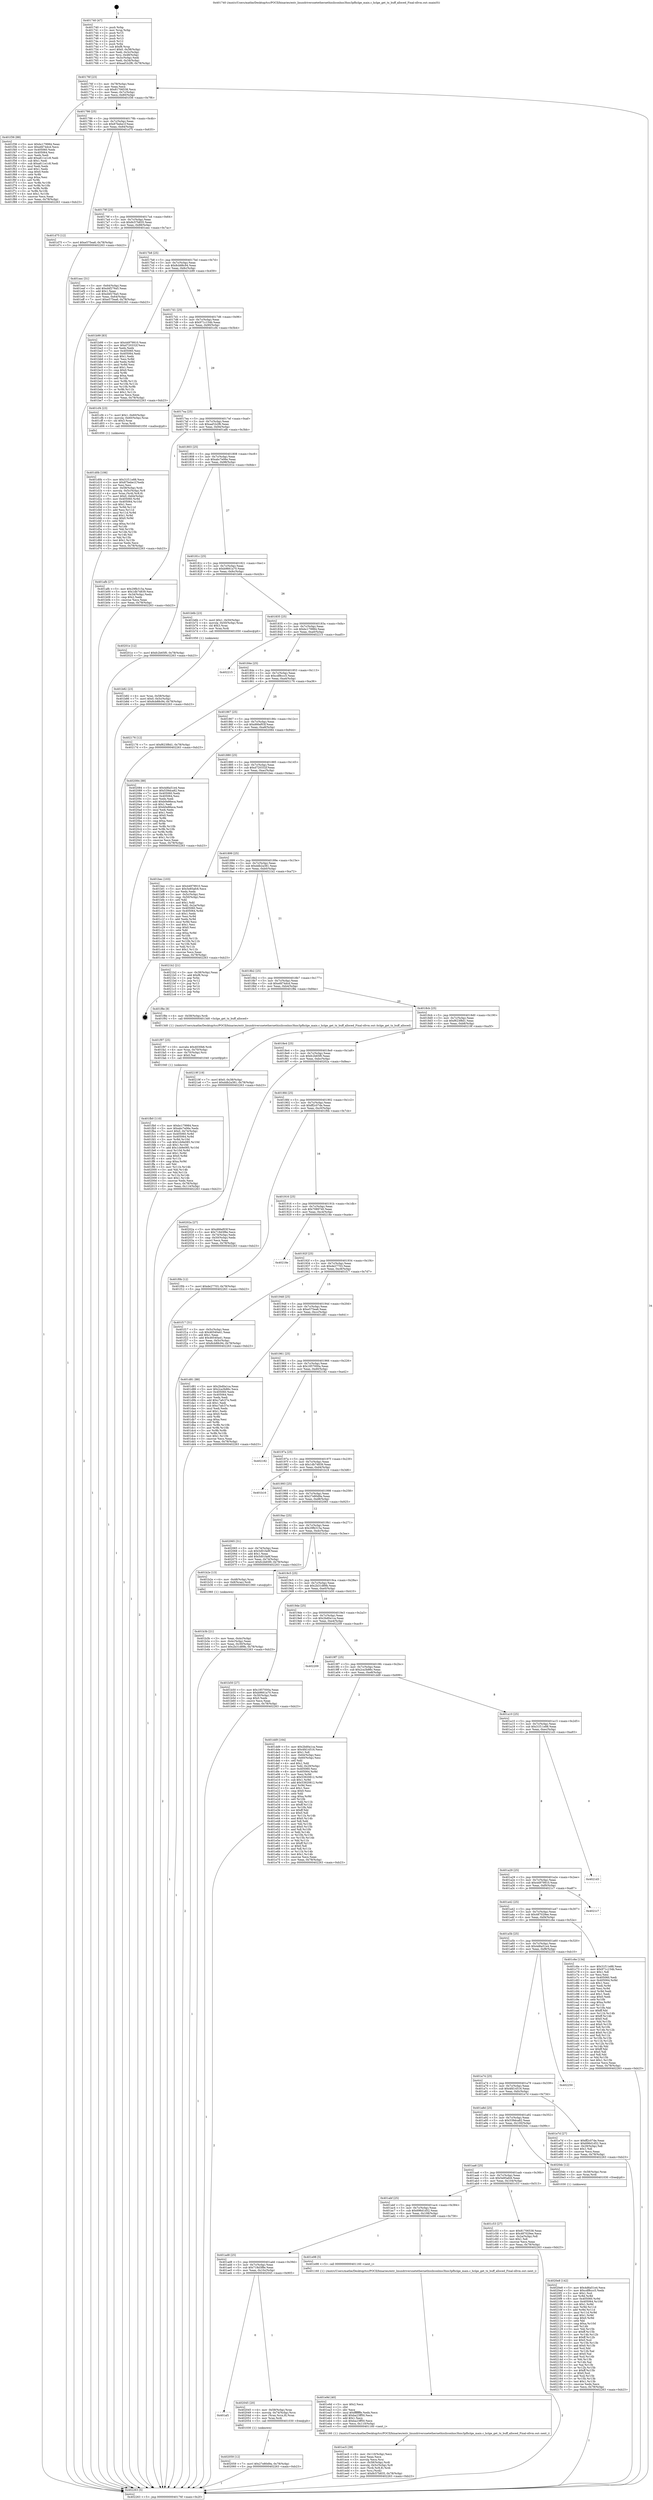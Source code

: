 digraph "0x401740" {
  label = "0x401740 (/mnt/c/Users/mathe/Desktop/tcc/POCII/binaries/extr_linuxdriversnetethernethisiliconhns3hns3pfhclge_main.c_hclge_get_tx_buff_alloced_Final-ollvm.out::main(0))"
  labelloc = "t"
  node[shape=record]

  Entry [label="",width=0.3,height=0.3,shape=circle,fillcolor=black,style=filled]
  "0x40176f" [label="{
     0x40176f [23]\l
     | [instrs]\l
     &nbsp;&nbsp;0x40176f \<+3\>: mov -0x78(%rbp),%eax\l
     &nbsp;&nbsp;0x401772 \<+2\>: mov %eax,%ecx\l
     &nbsp;&nbsp;0x401774 \<+6\>: sub $0x81706538,%ecx\l
     &nbsp;&nbsp;0x40177a \<+3\>: mov %eax,-0x7c(%rbp)\l
     &nbsp;&nbsp;0x40177d \<+3\>: mov %ecx,-0x80(%rbp)\l
     &nbsp;&nbsp;0x401780 \<+6\>: je 0000000000401f36 \<main+0x7f6\>\l
  }"]
  "0x401f36" [label="{
     0x401f36 [88]\l
     | [instrs]\l
     &nbsp;&nbsp;0x401f36 \<+5\>: mov $0xbc179984,%eax\l
     &nbsp;&nbsp;0x401f3b \<+5\>: mov $0xefd74dcd,%ecx\l
     &nbsp;&nbsp;0x401f40 \<+7\>: mov 0x405060,%edx\l
     &nbsp;&nbsp;0x401f47 \<+7\>: mov 0x405064,%esi\l
     &nbsp;&nbsp;0x401f4e \<+2\>: mov %edx,%edi\l
     &nbsp;&nbsp;0x401f50 \<+6\>: add $0xa611e1c8,%edi\l
     &nbsp;&nbsp;0x401f56 \<+3\>: sub $0x1,%edi\l
     &nbsp;&nbsp;0x401f59 \<+6\>: sub $0xa611e1c8,%edi\l
     &nbsp;&nbsp;0x401f5f \<+3\>: imul %edi,%edx\l
     &nbsp;&nbsp;0x401f62 \<+3\>: and $0x1,%edx\l
     &nbsp;&nbsp;0x401f65 \<+3\>: cmp $0x0,%edx\l
     &nbsp;&nbsp;0x401f68 \<+4\>: sete %r8b\l
     &nbsp;&nbsp;0x401f6c \<+3\>: cmp $0xa,%esi\l
     &nbsp;&nbsp;0x401f6f \<+4\>: setl %r9b\l
     &nbsp;&nbsp;0x401f73 \<+3\>: mov %r8b,%r10b\l
     &nbsp;&nbsp;0x401f76 \<+3\>: and %r9b,%r10b\l
     &nbsp;&nbsp;0x401f79 \<+3\>: xor %r9b,%r8b\l
     &nbsp;&nbsp;0x401f7c \<+3\>: or %r8b,%r10b\l
     &nbsp;&nbsp;0x401f7f \<+4\>: test $0x1,%r10b\l
     &nbsp;&nbsp;0x401f83 \<+3\>: cmovne %ecx,%eax\l
     &nbsp;&nbsp;0x401f86 \<+3\>: mov %eax,-0x78(%rbp)\l
     &nbsp;&nbsp;0x401f89 \<+5\>: jmp 0000000000402263 \<main+0xb23\>\l
  }"]
  "0x401786" [label="{
     0x401786 [25]\l
     | [instrs]\l
     &nbsp;&nbsp;0x401786 \<+5\>: jmp 000000000040178b \<main+0x4b\>\l
     &nbsp;&nbsp;0x40178b \<+3\>: mov -0x7c(%rbp),%eax\l
     &nbsp;&nbsp;0x40178e \<+5\>: sub $0x87bebe1f,%eax\l
     &nbsp;&nbsp;0x401793 \<+6\>: mov %eax,-0x84(%rbp)\l
     &nbsp;&nbsp;0x401799 \<+6\>: je 0000000000401d75 \<main+0x635\>\l
  }"]
  Exit [label="",width=0.3,height=0.3,shape=circle,fillcolor=black,style=filled,peripheries=2]
  "0x401d75" [label="{
     0x401d75 [12]\l
     | [instrs]\l
     &nbsp;&nbsp;0x401d75 \<+7\>: movl $0xe575ea6,-0x78(%rbp)\l
     &nbsp;&nbsp;0x401d7c \<+5\>: jmp 0000000000402263 \<main+0xb23\>\l
  }"]
  "0x40179f" [label="{
     0x40179f [25]\l
     | [instrs]\l
     &nbsp;&nbsp;0x40179f \<+5\>: jmp 00000000004017a4 \<main+0x64\>\l
     &nbsp;&nbsp;0x4017a4 \<+3\>: mov -0x7c(%rbp),%eax\l
     &nbsp;&nbsp;0x4017a7 \<+5\>: sub $0x8c57b835,%eax\l
     &nbsp;&nbsp;0x4017ac \<+6\>: mov %eax,-0x88(%rbp)\l
     &nbsp;&nbsp;0x4017b2 \<+6\>: je 0000000000401eec \<main+0x7ac\>\l
  }"]
  "0x4020e8" [label="{
     0x4020e8 [142]\l
     | [instrs]\l
     &nbsp;&nbsp;0x4020e8 \<+5\>: mov $0x4d6a51e4,%ecx\l
     &nbsp;&nbsp;0x4020ed \<+5\>: mov $0xcdf8ccc5,%edx\l
     &nbsp;&nbsp;0x4020f2 \<+3\>: mov $0x1,%sil\l
     &nbsp;&nbsp;0x4020f5 \<+3\>: xor %r8d,%r8d\l
     &nbsp;&nbsp;0x4020f8 \<+8\>: mov 0x405060,%r9d\l
     &nbsp;&nbsp;0x402100 \<+8\>: mov 0x405064,%r10d\l
     &nbsp;&nbsp;0x402108 \<+4\>: sub $0x1,%r8d\l
     &nbsp;&nbsp;0x40210c \<+3\>: mov %r9d,%r11d\l
     &nbsp;&nbsp;0x40210f \<+3\>: add %r8d,%r11d\l
     &nbsp;&nbsp;0x402112 \<+4\>: imul %r11d,%r9d\l
     &nbsp;&nbsp;0x402116 \<+4\>: and $0x1,%r9d\l
     &nbsp;&nbsp;0x40211a \<+4\>: cmp $0x0,%r9d\l
     &nbsp;&nbsp;0x40211e \<+3\>: sete %bl\l
     &nbsp;&nbsp;0x402121 \<+4\>: cmp $0xa,%r10d\l
     &nbsp;&nbsp;0x402125 \<+4\>: setl %r14b\l
     &nbsp;&nbsp;0x402129 \<+3\>: mov %bl,%r15b\l
     &nbsp;&nbsp;0x40212c \<+4\>: xor $0xff,%r15b\l
     &nbsp;&nbsp;0x402130 \<+3\>: mov %r14b,%r12b\l
     &nbsp;&nbsp;0x402133 \<+4\>: xor $0xff,%r12b\l
     &nbsp;&nbsp;0x402137 \<+4\>: xor $0x0,%sil\l
     &nbsp;&nbsp;0x40213b \<+3\>: mov %r15b,%r13b\l
     &nbsp;&nbsp;0x40213e \<+4\>: and $0x0,%r13b\l
     &nbsp;&nbsp;0x402142 \<+3\>: and %sil,%bl\l
     &nbsp;&nbsp;0x402145 \<+3\>: mov %r12b,%al\l
     &nbsp;&nbsp;0x402148 \<+2\>: and $0x0,%al\l
     &nbsp;&nbsp;0x40214a \<+3\>: and %sil,%r14b\l
     &nbsp;&nbsp;0x40214d \<+3\>: or %bl,%r13b\l
     &nbsp;&nbsp;0x402150 \<+3\>: or %r14b,%al\l
     &nbsp;&nbsp;0x402153 \<+3\>: xor %al,%r13b\l
     &nbsp;&nbsp;0x402156 \<+3\>: or %r12b,%r15b\l
     &nbsp;&nbsp;0x402159 \<+4\>: xor $0xff,%r15b\l
     &nbsp;&nbsp;0x40215d \<+4\>: or $0x0,%sil\l
     &nbsp;&nbsp;0x402161 \<+3\>: and %sil,%r15b\l
     &nbsp;&nbsp;0x402164 \<+3\>: or %r15b,%r13b\l
     &nbsp;&nbsp;0x402167 \<+4\>: test $0x1,%r13b\l
     &nbsp;&nbsp;0x40216b \<+3\>: cmovne %edx,%ecx\l
     &nbsp;&nbsp;0x40216e \<+3\>: mov %ecx,-0x78(%rbp)\l
     &nbsp;&nbsp;0x402171 \<+5\>: jmp 0000000000402263 \<main+0xb23\>\l
  }"]
  "0x401eec" [label="{
     0x401eec [31]\l
     | [instrs]\l
     &nbsp;&nbsp;0x401eec \<+3\>: mov -0x64(%rbp),%eax\l
     &nbsp;&nbsp;0x401eef \<+5\>: add $0xd4f276a5,%eax\l
     &nbsp;&nbsp;0x401ef4 \<+3\>: add $0x1,%eax\l
     &nbsp;&nbsp;0x401ef7 \<+5\>: sub $0xd4f276a5,%eax\l
     &nbsp;&nbsp;0x401efc \<+3\>: mov %eax,-0x64(%rbp)\l
     &nbsp;&nbsp;0x401eff \<+7\>: movl $0xe575ea6,-0x78(%rbp)\l
     &nbsp;&nbsp;0x401f06 \<+5\>: jmp 0000000000402263 \<main+0xb23\>\l
  }"]
  "0x4017b8" [label="{
     0x4017b8 [25]\l
     | [instrs]\l
     &nbsp;&nbsp;0x4017b8 \<+5\>: jmp 00000000004017bd \<main+0x7d\>\l
     &nbsp;&nbsp;0x4017bd \<+3\>: mov -0x7c(%rbp),%eax\l
     &nbsp;&nbsp;0x4017c0 \<+5\>: sub $0x8cb88c94,%eax\l
     &nbsp;&nbsp;0x4017c5 \<+6\>: mov %eax,-0x8c(%rbp)\l
     &nbsp;&nbsp;0x4017cb \<+6\>: je 0000000000401b99 \<main+0x459\>\l
  }"]
  "0x402059" [label="{
     0x402059 [12]\l
     | [instrs]\l
     &nbsp;&nbsp;0x402059 \<+7\>: movl $0x27e80d9a,-0x78(%rbp)\l
     &nbsp;&nbsp;0x402060 \<+5\>: jmp 0000000000402263 \<main+0xb23\>\l
  }"]
  "0x401b99" [label="{
     0x401b99 [83]\l
     | [instrs]\l
     &nbsp;&nbsp;0x401b99 \<+5\>: mov $0x44979910,%eax\l
     &nbsp;&nbsp;0x401b9e \<+5\>: mov $0xd720332f,%ecx\l
     &nbsp;&nbsp;0x401ba3 \<+2\>: xor %edx,%edx\l
     &nbsp;&nbsp;0x401ba5 \<+7\>: mov 0x405060,%esi\l
     &nbsp;&nbsp;0x401bac \<+7\>: mov 0x405064,%edi\l
     &nbsp;&nbsp;0x401bb3 \<+3\>: sub $0x1,%edx\l
     &nbsp;&nbsp;0x401bb6 \<+3\>: mov %esi,%r8d\l
     &nbsp;&nbsp;0x401bb9 \<+3\>: add %edx,%r8d\l
     &nbsp;&nbsp;0x401bbc \<+4\>: imul %r8d,%esi\l
     &nbsp;&nbsp;0x401bc0 \<+3\>: and $0x1,%esi\l
     &nbsp;&nbsp;0x401bc3 \<+3\>: cmp $0x0,%esi\l
     &nbsp;&nbsp;0x401bc6 \<+4\>: sete %r9b\l
     &nbsp;&nbsp;0x401bca \<+3\>: cmp $0xa,%edi\l
     &nbsp;&nbsp;0x401bcd \<+4\>: setl %r10b\l
     &nbsp;&nbsp;0x401bd1 \<+3\>: mov %r9b,%r11b\l
     &nbsp;&nbsp;0x401bd4 \<+3\>: and %r10b,%r11b\l
     &nbsp;&nbsp;0x401bd7 \<+3\>: xor %r10b,%r9b\l
     &nbsp;&nbsp;0x401bda \<+3\>: or %r9b,%r11b\l
     &nbsp;&nbsp;0x401bdd \<+4\>: test $0x1,%r11b\l
     &nbsp;&nbsp;0x401be1 \<+3\>: cmovne %ecx,%eax\l
     &nbsp;&nbsp;0x401be4 \<+3\>: mov %eax,-0x78(%rbp)\l
     &nbsp;&nbsp;0x401be7 \<+5\>: jmp 0000000000402263 \<main+0xb23\>\l
  }"]
  "0x4017d1" [label="{
     0x4017d1 [25]\l
     | [instrs]\l
     &nbsp;&nbsp;0x4017d1 \<+5\>: jmp 00000000004017d6 \<main+0x96\>\l
     &nbsp;&nbsp;0x4017d6 \<+3\>: mov -0x7c(%rbp),%eax\l
     &nbsp;&nbsp;0x4017d9 \<+5\>: sub $0x971c154b,%eax\l
     &nbsp;&nbsp;0x4017de \<+6\>: mov %eax,-0x90(%rbp)\l
     &nbsp;&nbsp;0x4017e4 \<+6\>: je 0000000000401cf4 \<main+0x5b4\>\l
  }"]
  "0x401af1" [label="{
     0x401af1\l
  }", style=dashed]
  "0x401cf4" [label="{
     0x401cf4 [23]\l
     | [instrs]\l
     &nbsp;&nbsp;0x401cf4 \<+7\>: movl $0x1,-0x60(%rbp)\l
     &nbsp;&nbsp;0x401cfb \<+4\>: movslq -0x60(%rbp),%rax\l
     &nbsp;&nbsp;0x401cff \<+4\>: shl $0x3,%rax\l
     &nbsp;&nbsp;0x401d03 \<+3\>: mov %rax,%rdi\l
     &nbsp;&nbsp;0x401d06 \<+5\>: call 0000000000401050 \<malloc@plt\>\l
     | [calls]\l
     &nbsp;&nbsp;0x401050 \{1\} (unknown)\l
  }"]
  "0x4017ea" [label="{
     0x4017ea [25]\l
     | [instrs]\l
     &nbsp;&nbsp;0x4017ea \<+5\>: jmp 00000000004017ef \<main+0xaf\>\l
     &nbsp;&nbsp;0x4017ef \<+3\>: mov -0x7c(%rbp),%eax\l
     &nbsp;&nbsp;0x4017f2 \<+5\>: sub $0xaaf1b2f6,%eax\l
     &nbsp;&nbsp;0x4017f7 \<+6\>: mov %eax,-0x94(%rbp)\l
     &nbsp;&nbsp;0x4017fd \<+6\>: je 0000000000401afb \<main+0x3bb\>\l
  }"]
  "0x402045" [label="{
     0x402045 [20]\l
     | [instrs]\l
     &nbsp;&nbsp;0x402045 \<+4\>: mov -0x58(%rbp),%rax\l
     &nbsp;&nbsp;0x402049 \<+4\>: movslq -0x74(%rbp),%rcx\l
     &nbsp;&nbsp;0x40204d \<+4\>: mov (%rax,%rcx,8),%rax\l
     &nbsp;&nbsp;0x402051 \<+3\>: mov %rax,%rdi\l
     &nbsp;&nbsp;0x402054 \<+5\>: call 0000000000401030 \<free@plt\>\l
     | [calls]\l
     &nbsp;&nbsp;0x401030 \{1\} (unknown)\l
  }"]
  "0x401afb" [label="{
     0x401afb [27]\l
     | [instrs]\l
     &nbsp;&nbsp;0x401afb \<+5\>: mov $0x29fb315a,%eax\l
     &nbsp;&nbsp;0x401b00 \<+5\>: mov $0x1db74839,%ecx\l
     &nbsp;&nbsp;0x401b05 \<+3\>: mov -0x34(%rbp),%edx\l
     &nbsp;&nbsp;0x401b08 \<+3\>: cmp $0x2,%edx\l
     &nbsp;&nbsp;0x401b0b \<+3\>: cmovne %ecx,%eax\l
     &nbsp;&nbsp;0x401b0e \<+3\>: mov %eax,-0x78(%rbp)\l
     &nbsp;&nbsp;0x401b11 \<+5\>: jmp 0000000000402263 \<main+0xb23\>\l
  }"]
  "0x401803" [label="{
     0x401803 [25]\l
     | [instrs]\l
     &nbsp;&nbsp;0x401803 \<+5\>: jmp 0000000000401808 \<main+0xc8\>\l
     &nbsp;&nbsp;0x401808 \<+3\>: mov -0x7c(%rbp),%eax\l
     &nbsp;&nbsp;0x40180b \<+5\>: sub $0xabc7e06e,%eax\l
     &nbsp;&nbsp;0x401810 \<+6\>: mov %eax,-0x98(%rbp)\l
     &nbsp;&nbsp;0x401816 \<+6\>: je 000000000040201e \<main+0x8de\>\l
  }"]
  "0x402263" [label="{
     0x402263 [5]\l
     | [instrs]\l
     &nbsp;&nbsp;0x402263 \<+5\>: jmp 000000000040176f \<main+0x2f\>\l
  }"]
  "0x401740" [label="{
     0x401740 [47]\l
     | [instrs]\l
     &nbsp;&nbsp;0x401740 \<+1\>: push %rbp\l
     &nbsp;&nbsp;0x401741 \<+3\>: mov %rsp,%rbp\l
     &nbsp;&nbsp;0x401744 \<+2\>: push %r15\l
     &nbsp;&nbsp;0x401746 \<+2\>: push %r14\l
     &nbsp;&nbsp;0x401748 \<+2\>: push %r13\l
     &nbsp;&nbsp;0x40174a \<+2\>: push %r12\l
     &nbsp;&nbsp;0x40174c \<+1\>: push %rbx\l
     &nbsp;&nbsp;0x40174d \<+7\>: sub $0xf8,%rsp\l
     &nbsp;&nbsp;0x401754 \<+7\>: movl $0x0,-0x38(%rbp)\l
     &nbsp;&nbsp;0x40175b \<+3\>: mov %edi,-0x3c(%rbp)\l
     &nbsp;&nbsp;0x40175e \<+4\>: mov %rsi,-0x48(%rbp)\l
     &nbsp;&nbsp;0x401762 \<+3\>: mov -0x3c(%rbp),%edi\l
     &nbsp;&nbsp;0x401765 \<+3\>: mov %edi,-0x34(%rbp)\l
     &nbsp;&nbsp;0x401768 \<+7\>: movl $0xaaf1b2f6,-0x78(%rbp)\l
  }"]
  "0x401fb0" [label="{
     0x401fb0 [110]\l
     | [instrs]\l
     &nbsp;&nbsp;0x401fb0 \<+5\>: mov $0xbc179984,%ecx\l
     &nbsp;&nbsp;0x401fb5 \<+5\>: mov $0xabc7e06e,%edx\l
     &nbsp;&nbsp;0x401fba \<+7\>: movl $0x0,-0x74(%rbp)\l
     &nbsp;&nbsp;0x401fc1 \<+8\>: mov 0x405060,%r8d\l
     &nbsp;&nbsp;0x401fc9 \<+8\>: mov 0x405064,%r9d\l
     &nbsp;&nbsp;0x401fd1 \<+3\>: mov %r8d,%r10d\l
     &nbsp;&nbsp;0x401fd4 \<+7\>: sub $0x1cb9e085,%r10d\l
     &nbsp;&nbsp;0x401fdb \<+4\>: sub $0x1,%r10d\l
     &nbsp;&nbsp;0x401fdf \<+7\>: add $0x1cb9e085,%r10d\l
     &nbsp;&nbsp;0x401fe6 \<+4\>: imul %r10d,%r8d\l
     &nbsp;&nbsp;0x401fea \<+4\>: and $0x1,%r8d\l
     &nbsp;&nbsp;0x401fee \<+4\>: cmp $0x0,%r8d\l
     &nbsp;&nbsp;0x401ff2 \<+4\>: sete %r11b\l
     &nbsp;&nbsp;0x401ff6 \<+4\>: cmp $0xa,%r9d\l
     &nbsp;&nbsp;0x401ffa \<+3\>: setl %bl\l
     &nbsp;&nbsp;0x401ffd \<+3\>: mov %r11b,%r14b\l
     &nbsp;&nbsp;0x402000 \<+3\>: and %bl,%r14b\l
     &nbsp;&nbsp;0x402003 \<+3\>: xor %bl,%r11b\l
     &nbsp;&nbsp;0x402006 \<+3\>: or %r11b,%r14b\l
     &nbsp;&nbsp;0x402009 \<+4\>: test $0x1,%r14b\l
     &nbsp;&nbsp;0x40200d \<+3\>: cmovne %edx,%ecx\l
     &nbsp;&nbsp;0x402010 \<+3\>: mov %ecx,-0x78(%rbp)\l
     &nbsp;&nbsp;0x402013 \<+6\>: mov %eax,-0x114(%rbp)\l
     &nbsp;&nbsp;0x402019 \<+5\>: jmp 0000000000402263 \<main+0xb23\>\l
  }"]
  "0x40201e" [label="{
     0x40201e [12]\l
     | [instrs]\l
     &nbsp;&nbsp;0x40201e \<+7\>: movl $0xfc2b65f0,-0x78(%rbp)\l
     &nbsp;&nbsp;0x402025 \<+5\>: jmp 0000000000402263 \<main+0xb23\>\l
  }"]
  "0x40181c" [label="{
     0x40181c [25]\l
     | [instrs]\l
     &nbsp;&nbsp;0x40181c \<+5\>: jmp 0000000000401821 \<main+0xe1\>\l
     &nbsp;&nbsp;0x401821 \<+3\>: mov -0x7c(%rbp),%eax\l
     &nbsp;&nbsp;0x401824 \<+5\>: sub $0xb9661a70,%eax\l
     &nbsp;&nbsp;0x401829 \<+6\>: mov %eax,-0x9c(%rbp)\l
     &nbsp;&nbsp;0x40182f \<+6\>: je 0000000000401b6b \<main+0x42b\>\l
  }"]
  "0x401f97" [label="{
     0x401f97 [25]\l
     | [instrs]\l
     &nbsp;&nbsp;0x401f97 \<+10\>: movabs $0x4030b6,%rdi\l
     &nbsp;&nbsp;0x401fa1 \<+4\>: mov %rax,-0x70(%rbp)\l
     &nbsp;&nbsp;0x401fa5 \<+4\>: mov -0x70(%rbp),%rsi\l
     &nbsp;&nbsp;0x401fa9 \<+2\>: mov $0x0,%al\l
     &nbsp;&nbsp;0x401fab \<+5\>: call 0000000000401040 \<printf@plt\>\l
     | [calls]\l
     &nbsp;&nbsp;0x401040 \{1\} (unknown)\l
  }"]
  "0x401b6b" [label="{
     0x401b6b [23]\l
     | [instrs]\l
     &nbsp;&nbsp;0x401b6b \<+7\>: movl $0x1,-0x50(%rbp)\l
     &nbsp;&nbsp;0x401b72 \<+4\>: movslq -0x50(%rbp),%rax\l
     &nbsp;&nbsp;0x401b76 \<+4\>: shl $0x3,%rax\l
     &nbsp;&nbsp;0x401b7a \<+3\>: mov %rax,%rdi\l
     &nbsp;&nbsp;0x401b7d \<+5\>: call 0000000000401050 \<malloc@plt\>\l
     | [calls]\l
     &nbsp;&nbsp;0x401050 \{1\} (unknown)\l
  }"]
  "0x401835" [label="{
     0x401835 [25]\l
     | [instrs]\l
     &nbsp;&nbsp;0x401835 \<+5\>: jmp 000000000040183a \<main+0xfa\>\l
     &nbsp;&nbsp;0x40183a \<+3\>: mov -0x7c(%rbp),%eax\l
     &nbsp;&nbsp;0x40183d \<+5\>: sub $0xbc179984,%eax\l
     &nbsp;&nbsp;0x401842 \<+6\>: mov %eax,-0xa0(%rbp)\l
     &nbsp;&nbsp;0x401848 \<+6\>: je 0000000000402215 \<main+0xad5\>\l
  }"]
  "0x401ec5" [label="{
     0x401ec5 [39]\l
     | [instrs]\l
     &nbsp;&nbsp;0x401ec5 \<+6\>: mov -0x110(%rbp),%ecx\l
     &nbsp;&nbsp;0x401ecb \<+3\>: imul %eax,%ecx\l
     &nbsp;&nbsp;0x401ece \<+3\>: movslq %ecx,%rsi\l
     &nbsp;&nbsp;0x401ed1 \<+4\>: mov -0x58(%rbp),%rdi\l
     &nbsp;&nbsp;0x401ed5 \<+4\>: movslq -0x5c(%rbp),%r8\l
     &nbsp;&nbsp;0x401ed9 \<+4\>: mov (%rdi,%r8,8),%rdi\l
     &nbsp;&nbsp;0x401edd \<+3\>: mov %rsi,(%rdi)\l
     &nbsp;&nbsp;0x401ee0 \<+7\>: movl $0x8c57b835,-0x78(%rbp)\l
     &nbsp;&nbsp;0x401ee7 \<+5\>: jmp 0000000000402263 \<main+0xb23\>\l
  }"]
  "0x402215" [label="{
     0x402215\l
  }", style=dashed]
  "0x40184e" [label="{
     0x40184e [25]\l
     | [instrs]\l
     &nbsp;&nbsp;0x40184e \<+5\>: jmp 0000000000401853 \<main+0x113\>\l
     &nbsp;&nbsp;0x401853 \<+3\>: mov -0x7c(%rbp),%eax\l
     &nbsp;&nbsp;0x401856 \<+5\>: sub $0xcdf8ccc5,%eax\l
     &nbsp;&nbsp;0x40185b \<+6\>: mov %eax,-0xa4(%rbp)\l
     &nbsp;&nbsp;0x401861 \<+6\>: je 0000000000402176 \<main+0xa36\>\l
  }"]
  "0x401e9d" [label="{
     0x401e9d [40]\l
     | [instrs]\l
     &nbsp;&nbsp;0x401e9d \<+5\>: mov $0x2,%ecx\l
     &nbsp;&nbsp;0x401ea2 \<+1\>: cltd\l
     &nbsp;&nbsp;0x401ea3 \<+2\>: idiv %ecx\l
     &nbsp;&nbsp;0x401ea5 \<+6\>: imul $0xfffffffe,%edx,%ecx\l
     &nbsp;&nbsp;0x401eab \<+6\>: add $0xba23ff50,%ecx\l
     &nbsp;&nbsp;0x401eb1 \<+3\>: add $0x1,%ecx\l
     &nbsp;&nbsp;0x401eb4 \<+6\>: sub $0xba23ff50,%ecx\l
     &nbsp;&nbsp;0x401eba \<+6\>: mov %ecx,-0x110(%rbp)\l
     &nbsp;&nbsp;0x401ec0 \<+5\>: call 0000000000401160 \<next_i\>\l
     | [calls]\l
     &nbsp;&nbsp;0x401160 \{1\} (/mnt/c/Users/mathe/Desktop/tcc/POCII/binaries/extr_linuxdriversnetethernethisiliconhns3hns3pfhclge_main.c_hclge_get_tx_buff_alloced_Final-ollvm.out::next_i)\l
  }"]
  "0x402176" [label="{
     0x402176 [12]\l
     | [instrs]\l
     &nbsp;&nbsp;0x402176 \<+7\>: movl $0xf623f8d1,-0x78(%rbp)\l
     &nbsp;&nbsp;0x40217d \<+5\>: jmp 0000000000402263 \<main+0xb23\>\l
  }"]
  "0x401867" [label="{
     0x401867 [25]\l
     | [instrs]\l
     &nbsp;&nbsp;0x401867 \<+5\>: jmp 000000000040186c \<main+0x12c\>\l
     &nbsp;&nbsp;0x40186c \<+3\>: mov -0x7c(%rbp),%eax\l
     &nbsp;&nbsp;0x40186f \<+5\>: sub $0xd66ef03f,%eax\l
     &nbsp;&nbsp;0x401874 \<+6\>: mov %eax,-0xa8(%rbp)\l
     &nbsp;&nbsp;0x40187a \<+6\>: je 0000000000402084 \<main+0x944\>\l
  }"]
  "0x401ad8" [label="{
     0x401ad8 [25]\l
     | [instrs]\l
     &nbsp;&nbsp;0x401ad8 \<+5\>: jmp 0000000000401add \<main+0x39d\>\l
     &nbsp;&nbsp;0x401add \<+3\>: mov -0x7c(%rbp),%eax\l
     &nbsp;&nbsp;0x401ae0 \<+5\>: sub $0x718d3f8e,%eax\l
     &nbsp;&nbsp;0x401ae5 \<+6\>: mov %eax,-0x10c(%rbp)\l
     &nbsp;&nbsp;0x401aeb \<+6\>: je 0000000000402045 \<main+0x905\>\l
  }"]
  "0x402084" [label="{
     0x402084 [88]\l
     | [instrs]\l
     &nbsp;&nbsp;0x402084 \<+5\>: mov $0x4d6a51e4,%eax\l
     &nbsp;&nbsp;0x402089 \<+5\>: mov $0x539dca82,%ecx\l
     &nbsp;&nbsp;0x40208e \<+7\>: mov 0x405060,%edx\l
     &nbsp;&nbsp;0x402095 \<+7\>: mov 0x405064,%esi\l
     &nbsp;&nbsp;0x40209c \<+2\>: mov %edx,%edi\l
     &nbsp;&nbsp;0x40209e \<+6\>: add $0xb0e86eca,%edi\l
     &nbsp;&nbsp;0x4020a4 \<+3\>: sub $0x1,%edi\l
     &nbsp;&nbsp;0x4020a7 \<+6\>: sub $0xb0e86eca,%edi\l
     &nbsp;&nbsp;0x4020ad \<+3\>: imul %edi,%edx\l
     &nbsp;&nbsp;0x4020b0 \<+3\>: and $0x1,%edx\l
     &nbsp;&nbsp;0x4020b3 \<+3\>: cmp $0x0,%edx\l
     &nbsp;&nbsp;0x4020b6 \<+4\>: sete %r8b\l
     &nbsp;&nbsp;0x4020ba \<+3\>: cmp $0xa,%esi\l
     &nbsp;&nbsp;0x4020bd \<+4\>: setl %r9b\l
     &nbsp;&nbsp;0x4020c1 \<+3\>: mov %r8b,%r10b\l
     &nbsp;&nbsp;0x4020c4 \<+3\>: and %r9b,%r10b\l
     &nbsp;&nbsp;0x4020c7 \<+3\>: xor %r9b,%r8b\l
     &nbsp;&nbsp;0x4020ca \<+3\>: or %r8b,%r10b\l
     &nbsp;&nbsp;0x4020cd \<+4\>: test $0x1,%r10b\l
     &nbsp;&nbsp;0x4020d1 \<+3\>: cmovne %ecx,%eax\l
     &nbsp;&nbsp;0x4020d4 \<+3\>: mov %eax,-0x78(%rbp)\l
     &nbsp;&nbsp;0x4020d7 \<+5\>: jmp 0000000000402263 \<main+0xb23\>\l
  }"]
  "0x401880" [label="{
     0x401880 [25]\l
     | [instrs]\l
     &nbsp;&nbsp;0x401880 \<+5\>: jmp 0000000000401885 \<main+0x145\>\l
     &nbsp;&nbsp;0x401885 \<+3\>: mov -0x7c(%rbp),%eax\l
     &nbsp;&nbsp;0x401888 \<+5\>: sub $0xd720332f,%eax\l
     &nbsp;&nbsp;0x40188d \<+6\>: mov %eax,-0xac(%rbp)\l
     &nbsp;&nbsp;0x401893 \<+6\>: je 0000000000401bec \<main+0x4ac\>\l
  }"]
  "0x401e98" [label="{
     0x401e98 [5]\l
     | [instrs]\l
     &nbsp;&nbsp;0x401e98 \<+5\>: call 0000000000401160 \<next_i\>\l
     | [calls]\l
     &nbsp;&nbsp;0x401160 \{1\} (/mnt/c/Users/mathe/Desktop/tcc/POCII/binaries/extr_linuxdriversnetethernethisiliconhns3hns3pfhclge_main.c_hclge_get_tx_buff_alloced_Final-ollvm.out::next_i)\l
  }"]
  "0x401bec" [label="{
     0x401bec [103]\l
     | [instrs]\l
     &nbsp;&nbsp;0x401bec \<+5\>: mov $0x44979910,%eax\l
     &nbsp;&nbsp;0x401bf1 \<+5\>: mov $0x5e85afc6,%ecx\l
     &nbsp;&nbsp;0x401bf6 \<+2\>: xor %edx,%edx\l
     &nbsp;&nbsp;0x401bf8 \<+3\>: mov -0x5c(%rbp),%esi\l
     &nbsp;&nbsp;0x401bfb \<+3\>: cmp -0x50(%rbp),%esi\l
     &nbsp;&nbsp;0x401bfe \<+4\>: setl %dil\l
     &nbsp;&nbsp;0x401c02 \<+4\>: and $0x1,%dil\l
     &nbsp;&nbsp;0x401c06 \<+4\>: mov %dil,-0x2a(%rbp)\l
     &nbsp;&nbsp;0x401c0a \<+7\>: mov 0x405060,%esi\l
     &nbsp;&nbsp;0x401c11 \<+8\>: mov 0x405064,%r8d\l
     &nbsp;&nbsp;0x401c19 \<+3\>: sub $0x1,%edx\l
     &nbsp;&nbsp;0x401c1c \<+3\>: mov %esi,%r9d\l
     &nbsp;&nbsp;0x401c1f \<+3\>: add %edx,%r9d\l
     &nbsp;&nbsp;0x401c22 \<+4\>: imul %r9d,%esi\l
     &nbsp;&nbsp;0x401c26 \<+3\>: and $0x1,%esi\l
     &nbsp;&nbsp;0x401c29 \<+3\>: cmp $0x0,%esi\l
     &nbsp;&nbsp;0x401c2c \<+4\>: sete %dil\l
     &nbsp;&nbsp;0x401c30 \<+4\>: cmp $0xa,%r8d\l
     &nbsp;&nbsp;0x401c34 \<+4\>: setl %r10b\l
     &nbsp;&nbsp;0x401c38 \<+3\>: mov %dil,%r11b\l
     &nbsp;&nbsp;0x401c3b \<+3\>: and %r10b,%r11b\l
     &nbsp;&nbsp;0x401c3e \<+3\>: xor %r10b,%dil\l
     &nbsp;&nbsp;0x401c41 \<+3\>: or %dil,%r11b\l
     &nbsp;&nbsp;0x401c44 \<+4\>: test $0x1,%r11b\l
     &nbsp;&nbsp;0x401c48 \<+3\>: cmovne %ecx,%eax\l
     &nbsp;&nbsp;0x401c4b \<+3\>: mov %eax,-0x78(%rbp)\l
     &nbsp;&nbsp;0x401c4e \<+5\>: jmp 0000000000402263 \<main+0xb23\>\l
  }"]
  "0x401899" [label="{
     0x401899 [25]\l
     | [instrs]\l
     &nbsp;&nbsp;0x401899 \<+5\>: jmp 000000000040189e \<main+0x15e\>\l
     &nbsp;&nbsp;0x40189e \<+3\>: mov -0x7c(%rbp),%eax\l
     &nbsp;&nbsp;0x4018a1 \<+5\>: sub $0xddb2a381,%eax\l
     &nbsp;&nbsp;0x4018a6 \<+6\>: mov %eax,-0xb0(%rbp)\l
     &nbsp;&nbsp;0x4018ac \<+6\>: je 00000000004021b2 \<main+0xa72\>\l
  }"]
  "0x401d0b" [label="{
     0x401d0b [106]\l
     | [instrs]\l
     &nbsp;&nbsp;0x401d0b \<+5\>: mov $0x31f11e88,%ecx\l
     &nbsp;&nbsp;0x401d10 \<+5\>: mov $0x87bebe1f,%edx\l
     &nbsp;&nbsp;0x401d15 \<+2\>: xor %esi,%esi\l
     &nbsp;&nbsp;0x401d17 \<+4\>: mov -0x58(%rbp),%rdi\l
     &nbsp;&nbsp;0x401d1b \<+4\>: movslq -0x5c(%rbp),%r8\l
     &nbsp;&nbsp;0x401d1f \<+4\>: mov %rax,(%rdi,%r8,8)\l
     &nbsp;&nbsp;0x401d23 \<+7\>: movl $0x0,-0x64(%rbp)\l
     &nbsp;&nbsp;0x401d2a \<+8\>: mov 0x405060,%r9d\l
     &nbsp;&nbsp;0x401d32 \<+8\>: mov 0x405064,%r10d\l
     &nbsp;&nbsp;0x401d3a \<+3\>: sub $0x1,%esi\l
     &nbsp;&nbsp;0x401d3d \<+3\>: mov %r9d,%r11d\l
     &nbsp;&nbsp;0x401d40 \<+3\>: add %esi,%r11d\l
     &nbsp;&nbsp;0x401d43 \<+4\>: imul %r11d,%r9d\l
     &nbsp;&nbsp;0x401d47 \<+4\>: and $0x1,%r9d\l
     &nbsp;&nbsp;0x401d4b \<+4\>: cmp $0x0,%r9d\l
     &nbsp;&nbsp;0x401d4f \<+3\>: sete %bl\l
     &nbsp;&nbsp;0x401d52 \<+4\>: cmp $0xa,%r10d\l
     &nbsp;&nbsp;0x401d56 \<+4\>: setl %r14b\l
     &nbsp;&nbsp;0x401d5a \<+3\>: mov %bl,%r15b\l
     &nbsp;&nbsp;0x401d5d \<+3\>: and %r14b,%r15b\l
     &nbsp;&nbsp;0x401d60 \<+3\>: xor %r14b,%bl\l
     &nbsp;&nbsp;0x401d63 \<+3\>: or %bl,%r15b\l
     &nbsp;&nbsp;0x401d66 \<+4\>: test $0x1,%r15b\l
     &nbsp;&nbsp;0x401d6a \<+3\>: cmovne %edx,%ecx\l
     &nbsp;&nbsp;0x401d6d \<+3\>: mov %ecx,-0x78(%rbp)\l
     &nbsp;&nbsp;0x401d70 \<+5\>: jmp 0000000000402263 \<main+0xb23\>\l
  }"]
  "0x4021b2" [label="{
     0x4021b2 [21]\l
     | [instrs]\l
     &nbsp;&nbsp;0x4021b2 \<+3\>: mov -0x38(%rbp),%eax\l
     &nbsp;&nbsp;0x4021b5 \<+7\>: add $0xf8,%rsp\l
     &nbsp;&nbsp;0x4021bc \<+1\>: pop %rbx\l
     &nbsp;&nbsp;0x4021bd \<+2\>: pop %r12\l
     &nbsp;&nbsp;0x4021bf \<+2\>: pop %r13\l
     &nbsp;&nbsp;0x4021c1 \<+2\>: pop %r14\l
     &nbsp;&nbsp;0x4021c3 \<+2\>: pop %r15\l
     &nbsp;&nbsp;0x4021c5 \<+1\>: pop %rbp\l
     &nbsp;&nbsp;0x4021c6 \<+1\>: ret\l
  }"]
  "0x4018b2" [label="{
     0x4018b2 [25]\l
     | [instrs]\l
     &nbsp;&nbsp;0x4018b2 \<+5\>: jmp 00000000004018b7 \<main+0x177\>\l
     &nbsp;&nbsp;0x4018b7 \<+3\>: mov -0x7c(%rbp),%eax\l
     &nbsp;&nbsp;0x4018ba \<+5\>: sub $0xefd74dcd,%eax\l
     &nbsp;&nbsp;0x4018bf \<+6\>: mov %eax,-0xb4(%rbp)\l
     &nbsp;&nbsp;0x4018c5 \<+6\>: je 0000000000401f8e \<main+0x84e\>\l
  }"]
  "0x401abf" [label="{
     0x401abf [25]\l
     | [instrs]\l
     &nbsp;&nbsp;0x401abf \<+5\>: jmp 0000000000401ac4 \<main+0x384\>\l
     &nbsp;&nbsp;0x401ac4 \<+3\>: mov -0x7c(%rbp),%eax\l
     &nbsp;&nbsp;0x401ac7 \<+5\>: sub $0x696d1d52,%eax\l
     &nbsp;&nbsp;0x401acc \<+6\>: mov %eax,-0x108(%rbp)\l
     &nbsp;&nbsp;0x401ad2 \<+6\>: je 0000000000401e98 \<main+0x758\>\l
  }"]
  "0x401f8e" [label="{
     0x401f8e [9]\l
     | [instrs]\l
     &nbsp;&nbsp;0x401f8e \<+4\>: mov -0x58(%rbp),%rdi\l
     &nbsp;&nbsp;0x401f92 \<+5\>: call 00000000004013d0 \<hclge_get_tx_buff_alloced\>\l
     | [calls]\l
     &nbsp;&nbsp;0x4013d0 \{1\} (/mnt/c/Users/mathe/Desktop/tcc/POCII/binaries/extr_linuxdriversnetethernethisiliconhns3hns3pfhclge_main.c_hclge_get_tx_buff_alloced_Final-ollvm.out::hclge_get_tx_buff_alloced)\l
  }"]
  "0x4018cb" [label="{
     0x4018cb [25]\l
     | [instrs]\l
     &nbsp;&nbsp;0x4018cb \<+5\>: jmp 00000000004018d0 \<main+0x190\>\l
     &nbsp;&nbsp;0x4018d0 \<+3\>: mov -0x7c(%rbp),%eax\l
     &nbsp;&nbsp;0x4018d3 \<+5\>: sub $0xf623f8d1,%eax\l
     &nbsp;&nbsp;0x4018d8 \<+6\>: mov %eax,-0xb8(%rbp)\l
     &nbsp;&nbsp;0x4018de \<+6\>: je 000000000040219f \<main+0xa5f\>\l
  }"]
  "0x401c53" [label="{
     0x401c53 [27]\l
     | [instrs]\l
     &nbsp;&nbsp;0x401c53 \<+5\>: mov $0x81706538,%eax\l
     &nbsp;&nbsp;0x401c58 \<+5\>: mov $0x487029ee,%ecx\l
     &nbsp;&nbsp;0x401c5d \<+3\>: mov -0x2a(%rbp),%dl\l
     &nbsp;&nbsp;0x401c60 \<+3\>: test $0x1,%dl\l
     &nbsp;&nbsp;0x401c63 \<+3\>: cmovne %ecx,%eax\l
     &nbsp;&nbsp;0x401c66 \<+3\>: mov %eax,-0x78(%rbp)\l
     &nbsp;&nbsp;0x401c69 \<+5\>: jmp 0000000000402263 \<main+0xb23\>\l
  }"]
  "0x40219f" [label="{
     0x40219f [19]\l
     | [instrs]\l
     &nbsp;&nbsp;0x40219f \<+7\>: movl $0x0,-0x38(%rbp)\l
     &nbsp;&nbsp;0x4021a6 \<+7\>: movl $0xddb2a381,-0x78(%rbp)\l
     &nbsp;&nbsp;0x4021ad \<+5\>: jmp 0000000000402263 \<main+0xb23\>\l
  }"]
  "0x4018e4" [label="{
     0x4018e4 [25]\l
     | [instrs]\l
     &nbsp;&nbsp;0x4018e4 \<+5\>: jmp 00000000004018e9 \<main+0x1a9\>\l
     &nbsp;&nbsp;0x4018e9 \<+3\>: mov -0x7c(%rbp),%eax\l
     &nbsp;&nbsp;0x4018ec \<+5\>: sub $0xfc2b65f0,%eax\l
     &nbsp;&nbsp;0x4018f1 \<+6\>: mov %eax,-0xbc(%rbp)\l
     &nbsp;&nbsp;0x4018f7 \<+6\>: je 000000000040202a \<main+0x8ea\>\l
  }"]
  "0x401aa6" [label="{
     0x401aa6 [25]\l
     | [instrs]\l
     &nbsp;&nbsp;0x401aa6 \<+5\>: jmp 0000000000401aab \<main+0x36b\>\l
     &nbsp;&nbsp;0x401aab \<+3\>: mov -0x7c(%rbp),%eax\l
     &nbsp;&nbsp;0x401aae \<+5\>: sub $0x5e85afc6,%eax\l
     &nbsp;&nbsp;0x401ab3 \<+6\>: mov %eax,-0x104(%rbp)\l
     &nbsp;&nbsp;0x401ab9 \<+6\>: je 0000000000401c53 \<main+0x513\>\l
  }"]
  "0x40202a" [label="{
     0x40202a [27]\l
     | [instrs]\l
     &nbsp;&nbsp;0x40202a \<+5\>: mov $0xd66ef03f,%eax\l
     &nbsp;&nbsp;0x40202f \<+5\>: mov $0x718d3f8e,%ecx\l
     &nbsp;&nbsp;0x402034 \<+3\>: mov -0x74(%rbp),%edx\l
     &nbsp;&nbsp;0x402037 \<+3\>: cmp -0x50(%rbp),%edx\l
     &nbsp;&nbsp;0x40203a \<+3\>: cmovl %ecx,%eax\l
     &nbsp;&nbsp;0x40203d \<+3\>: mov %eax,-0x78(%rbp)\l
     &nbsp;&nbsp;0x402040 \<+5\>: jmp 0000000000402263 \<main+0xb23\>\l
  }"]
  "0x4018fd" [label="{
     0x4018fd [25]\l
     | [instrs]\l
     &nbsp;&nbsp;0x4018fd \<+5\>: jmp 0000000000401902 \<main+0x1c2\>\l
     &nbsp;&nbsp;0x401902 \<+3\>: mov -0x7c(%rbp),%eax\l
     &nbsp;&nbsp;0x401905 \<+5\>: sub $0xff2c07de,%eax\l
     &nbsp;&nbsp;0x40190a \<+6\>: mov %eax,-0xc0(%rbp)\l
     &nbsp;&nbsp;0x401910 \<+6\>: je 0000000000401f0b \<main+0x7cb\>\l
  }"]
  "0x4020dc" [label="{
     0x4020dc [12]\l
     | [instrs]\l
     &nbsp;&nbsp;0x4020dc \<+4\>: mov -0x58(%rbp),%rax\l
     &nbsp;&nbsp;0x4020e0 \<+3\>: mov %rax,%rdi\l
     &nbsp;&nbsp;0x4020e3 \<+5\>: call 0000000000401030 \<free@plt\>\l
     | [calls]\l
     &nbsp;&nbsp;0x401030 \{1\} (unknown)\l
  }"]
  "0x401f0b" [label="{
     0x401f0b [12]\l
     | [instrs]\l
     &nbsp;&nbsp;0x401f0b \<+7\>: movl $0xde27703,-0x78(%rbp)\l
     &nbsp;&nbsp;0x401f12 \<+5\>: jmp 0000000000402263 \<main+0xb23\>\l
  }"]
  "0x401916" [label="{
     0x401916 [25]\l
     | [instrs]\l
     &nbsp;&nbsp;0x401916 \<+5\>: jmp 000000000040191b \<main+0x1db\>\l
     &nbsp;&nbsp;0x40191b \<+3\>: mov -0x7c(%rbp),%eax\l
     &nbsp;&nbsp;0x40191e \<+5\>: sub $0x7089740,%eax\l
     &nbsp;&nbsp;0x401923 \<+6\>: mov %eax,-0xc4(%rbp)\l
     &nbsp;&nbsp;0x401929 \<+6\>: je 000000000040218e \<main+0xa4e\>\l
  }"]
  "0x401a8d" [label="{
     0x401a8d [25]\l
     | [instrs]\l
     &nbsp;&nbsp;0x401a8d \<+5\>: jmp 0000000000401a92 \<main+0x352\>\l
     &nbsp;&nbsp;0x401a92 \<+3\>: mov -0x7c(%rbp),%eax\l
     &nbsp;&nbsp;0x401a95 \<+5\>: sub $0x539dca82,%eax\l
     &nbsp;&nbsp;0x401a9a \<+6\>: mov %eax,-0x100(%rbp)\l
     &nbsp;&nbsp;0x401aa0 \<+6\>: je 00000000004020dc \<main+0x99c\>\l
  }"]
  "0x40218e" [label="{
     0x40218e\l
  }", style=dashed]
  "0x40192f" [label="{
     0x40192f [25]\l
     | [instrs]\l
     &nbsp;&nbsp;0x40192f \<+5\>: jmp 0000000000401934 \<main+0x1f4\>\l
     &nbsp;&nbsp;0x401934 \<+3\>: mov -0x7c(%rbp),%eax\l
     &nbsp;&nbsp;0x401937 \<+5\>: sub $0xde27703,%eax\l
     &nbsp;&nbsp;0x40193c \<+6\>: mov %eax,-0xc8(%rbp)\l
     &nbsp;&nbsp;0x401942 \<+6\>: je 0000000000401f17 \<main+0x7d7\>\l
  }"]
  "0x401e7d" [label="{
     0x401e7d [27]\l
     | [instrs]\l
     &nbsp;&nbsp;0x401e7d \<+5\>: mov $0xff2c07de,%eax\l
     &nbsp;&nbsp;0x401e82 \<+5\>: mov $0x696d1d52,%ecx\l
     &nbsp;&nbsp;0x401e87 \<+3\>: mov -0x29(%rbp),%dl\l
     &nbsp;&nbsp;0x401e8a \<+3\>: test $0x1,%dl\l
     &nbsp;&nbsp;0x401e8d \<+3\>: cmovne %ecx,%eax\l
     &nbsp;&nbsp;0x401e90 \<+3\>: mov %eax,-0x78(%rbp)\l
     &nbsp;&nbsp;0x401e93 \<+5\>: jmp 0000000000402263 \<main+0xb23\>\l
  }"]
  "0x401f17" [label="{
     0x401f17 [31]\l
     | [instrs]\l
     &nbsp;&nbsp;0x401f17 \<+3\>: mov -0x5c(%rbp),%eax\l
     &nbsp;&nbsp;0x401f1a \<+5\>: sub $0x46540a41,%eax\l
     &nbsp;&nbsp;0x401f1f \<+3\>: add $0x1,%eax\l
     &nbsp;&nbsp;0x401f22 \<+5\>: add $0x46540a41,%eax\l
     &nbsp;&nbsp;0x401f27 \<+3\>: mov %eax,-0x5c(%rbp)\l
     &nbsp;&nbsp;0x401f2a \<+7\>: movl $0x8cb88c94,-0x78(%rbp)\l
     &nbsp;&nbsp;0x401f31 \<+5\>: jmp 0000000000402263 \<main+0xb23\>\l
  }"]
  "0x401948" [label="{
     0x401948 [25]\l
     | [instrs]\l
     &nbsp;&nbsp;0x401948 \<+5\>: jmp 000000000040194d \<main+0x20d\>\l
     &nbsp;&nbsp;0x40194d \<+3\>: mov -0x7c(%rbp),%eax\l
     &nbsp;&nbsp;0x401950 \<+5\>: sub $0xe575ea6,%eax\l
     &nbsp;&nbsp;0x401955 \<+6\>: mov %eax,-0xcc(%rbp)\l
     &nbsp;&nbsp;0x40195b \<+6\>: je 0000000000401d81 \<main+0x641\>\l
  }"]
  "0x401a74" [label="{
     0x401a74 [25]\l
     | [instrs]\l
     &nbsp;&nbsp;0x401a74 \<+5\>: jmp 0000000000401a79 \<main+0x339\>\l
     &nbsp;&nbsp;0x401a79 \<+3\>: mov -0x7c(%rbp),%eax\l
     &nbsp;&nbsp;0x401a7c \<+5\>: sub $0x4fd14516,%eax\l
     &nbsp;&nbsp;0x401a81 \<+6\>: mov %eax,-0xfc(%rbp)\l
     &nbsp;&nbsp;0x401a87 \<+6\>: je 0000000000401e7d \<main+0x73d\>\l
  }"]
  "0x401d81" [label="{
     0x401d81 [88]\l
     | [instrs]\l
     &nbsp;&nbsp;0x401d81 \<+5\>: mov $0x2bd0a1ca,%eax\l
     &nbsp;&nbsp;0x401d86 \<+5\>: mov $0x2ca3b86c,%ecx\l
     &nbsp;&nbsp;0x401d8b \<+7\>: mov 0x405060,%edx\l
     &nbsp;&nbsp;0x401d92 \<+7\>: mov 0x405064,%esi\l
     &nbsp;&nbsp;0x401d99 \<+2\>: mov %edx,%edi\l
     &nbsp;&nbsp;0x401d9b \<+6\>: add $0xc7afc37e,%edi\l
     &nbsp;&nbsp;0x401da1 \<+3\>: sub $0x1,%edi\l
     &nbsp;&nbsp;0x401da4 \<+6\>: sub $0xc7afc37e,%edi\l
     &nbsp;&nbsp;0x401daa \<+3\>: imul %edi,%edx\l
     &nbsp;&nbsp;0x401dad \<+3\>: and $0x1,%edx\l
     &nbsp;&nbsp;0x401db0 \<+3\>: cmp $0x0,%edx\l
     &nbsp;&nbsp;0x401db3 \<+4\>: sete %r8b\l
     &nbsp;&nbsp;0x401db7 \<+3\>: cmp $0xa,%esi\l
     &nbsp;&nbsp;0x401dba \<+4\>: setl %r9b\l
     &nbsp;&nbsp;0x401dbe \<+3\>: mov %r8b,%r10b\l
     &nbsp;&nbsp;0x401dc1 \<+3\>: and %r9b,%r10b\l
     &nbsp;&nbsp;0x401dc4 \<+3\>: xor %r9b,%r8b\l
     &nbsp;&nbsp;0x401dc7 \<+3\>: or %r8b,%r10b\l
     &nbsp;&nbsp;0x401dca \<+4\>: test $0x1,%r10b\l
     &nbsp;&nbsp;0x401dce \<+3\>: cmovne %ecx,%eax\l
     &nbsp;&nbsp;0x401dd1 \<+3\>: mov %eax,-0x78(%rbp)\l
     &nbsp;&nbsp;0x401dd4 \<+5\>: jmp 0000000000402263 \<main+0xb23\>\l
  }"]
  "0x401961" [label="{
     0x401961 [25]\l
     | [instrs]\l
     &nbsp;&nbsp;0x401961 \<+5\>: jmp 0000000000401966 \<main+0x226\>\l
     &nbsp;&nbsp;0x401966 \<+3\>: mov -0x7c(%rbp),%eax\l
     &nbsp;&nbsp;0x401969 \<+5\>: sub $0x1857000a,%eax\l
     &nbsp;&nbsp;0x40196e \<+6\>: mov %eax,-0xd0(%rbp)\l
     &nbsp;&nbsp;0x401974 \<+6\>: je 0000000000402182 \<main+0xa42\>\l
  }"]
  "0x402250" [label="{
     0x402250\l
  }", style=dashed]
  "0x402182" [label="{
     0x402182\l
  }", style=dashed]
  "0x40197a" [label="{
     0x40197a [25]\l
     | [instrs]\l
     &nbsp;&nbsp;0x40197a \<+5\>: jmp 000000000040197f \<main+0x23f\>\l
     &nbsp;&nbsp;0x40197f \<+3\>: mov -0x7c(%rbp),%eax\l
     &nbsp;&nbsp;0x401982 \<+5\>: sub $0x1db74839,%eax\l
     &nbsp;&nbsp;0x401987 \<+6\>: mov %eax,-0xd4(%rbp)\l
     &nbsp;&nbsp;0x40198d \<+6\>: je 0000000000401b16 \<main+0x3d6\>\l
  }"]
  "0x401a5b" [label="{
     0x401a5b [25]\l
     | [instrs]\l
     &nbsp;&nbsp;0x401a5b \<+5\>: jmp 0000000000401a60 \<main+0x320\>\l
     &nbsp;&nbsp;0x401a60 \<+3\>: mov -0x7c(%rbp),%eax\l
     &nbsp;&nbsp;0x401a63 \<+5\>: sub $0x4d6a51e4,%eax\l
     &nbsp;&nbsp;0x401a68 \<+6\>: mov %eax,-0xf8(%rbp)\l
     &nbsp;&nbsp;0x401a6e \<+6\>: je 0000000000402250 \<main+0xb10\>\l
  }"]
  "0x401b16" [label="{
     0x401b16\l
  }", style=dashed]
  "0x401993" [label="{
     0x401993 [25]\l
     | [instrs]\l
     &nbsp;&nbsp;0x401993 \<+5\>: jmp 0000000000401998 \<main+0x258\>\l
     &nbsp;&nbsp;0x401998 \<+3\>: mov -0x7c(%rbp),%eax\l
     &nbsp;&nbsp;0x40199b \<+5\>: sub $0x27e80d9a,%eax\l
     &nbsp;&nbsp;0x4019a0 \<+6\>: mov %eax,-0xd8(%rbp)\l
     &nbsp;&nbsp;0x4019a6 \<+6\>: je 0000000000402065 \<main+0x925\>\l
  }"]
  "0x401c6e" [label="{
     0x401c6e [134]\l
     | [instrs]\l
     &nbsp;&nbsp;0x401c6e \<+5\>: mov $0x31f11e88,%eax\l
     &nbsp;&nbsp;0x401c73 \<+5\>: mov $0x971c154b,%ecx\l
     &nbsp;&nbsp;0x401c78 \<+2\>: mov $0x1,%dl\l
     &nbsp;&nbsp;0x401c7a \<+2\>: xor %esi,%esi\l
     &nbsp;&nbsp;0x401c7c \<+7\>: mov 0x405060,%edi\l
     &nbsp;&nbsp;0x401c83 \<+8\>: mov 0x405064,%r8d\l
     &nbsp;&nbsp;0x401c8b \<+3\>: sub $0x1,%esi\l
     &nbsp;&nbsp;0x401c8e \<+3\>: mov %edi,%r9d\l
     &nbsp;&nbsp;0x401c91 \<+3\>: add %esi,%r9d\l
     &nbsp;&nbsp;0x401c94 \<+4\>: imul %r9d,%edi\l
     &nbsp;&nbsp;0x401c98 \<+3\>: and $0x1,%edi\l
     &nbsp;&nbsp;0x401c9b \<+3\>: cmp $0x0,%edi\l
     &nbsp;&nbsp;0x401c9e \<+4\>: sete %r10b\l
     &nbsp;&nbsp;0x401ca2 \<+4\>: cmp $0xa,%r8d\l
     &nbsp;&nbsp;0x401ca6 \<+4\>: setl %r11b\l
     &nbsp;&nbsp;0x401caa \<+3\>: mov %r10b,%bl\l
     &nbsp;&nbsp;0x401cad \<+3\>: xor $0xff,%bl\l
     &nbsp;&nbsp;0x401cb0 \<+3\>: mov %r11b,%r14b\l
     &nbsp;&nbsp;0x401cb3 \<+4\>: xor $0xff,%r14b\l
     &nbsp;&nbsp;0x401cb7 \<+3\>: xor $0x0,%dl\l
     &nbsp;&nbsp;0x401cba \<+3\>: mov %bl,%r15b\l
     &nbsp;&nbsp;0x401cbd \<+4\>: and $0x0,%r15b\l
     &nbsp;&nbsp;0x401cc1 \<+3\>: and %dl,%r10b\l
     &nbsp;&nbsp;0x401cc4 \<+3\>: mov %r14b,%r12b\l
     &nbsp;&nbsp;0x401cc7 \<+4\>: and $0x0,%r12b\l
     &nbsp;&nbsp;0x401ccb \<+3\>: and %dl,%r11b\l
     &nbsp;&nbsp;0x401cce \<+3\>: or %r10b,%r15b\l
     &nbsp;&nbsp;0x401cd1 \<+3\>: or %r11b,%r12b\l
     &nbsp;&nbsp;0x401cd4 \<+3\>: xor %r12b,%r15b\l
     &nbsp;&nbsp;0x401cd7 \<+3\>: or %r14b,%bl\l
     &nbsp;&nbsp;0x401cda \<+3\>: xor $0xff,%bl\l
     &nbsp;&nbsp;0x401cdd \<+3\>: or $0x0,%dl\l
     &nbsp;&nbsp;0x401ce0 \<+2\>: and %dl,%bl\l
     &nbsp;&nbsp;0x401ce2 \<+3\>: or %bl,%r15b\l
     &nbsp;&nbsp;0x401ce5 \<+4\>: test $0x1,%r15b\l
     &nbsp;&nbsp;0x401ce9 \<+3\>: cmovne %ecx,%eax\l
     &nbsp;&nbsp;0x401cec \<+3\>: mov %eax,-0x78(%rbp)\l
     &nbsp;&nbsp;0x401cef \<+5\>: jmp 0000000000402263 \<main+0xb23\>\l
  }"]
  "0x402065" [label="{
     0x402065 [31]\l
     | [instrs]\l
     &nbsp;&nbsp;0x402065 \<+3\>: mov -0x74(%rbp),%eax\l
     &nbsp;&nbsp;0x402068 \<+5\>: sub $0x5d01fa9f,%eax\l
     &nbsp;&nbsp;0x40206d \<+3\>: add $0x1,%eax\l
     &nbsp;&nbsp;0x402070 \<+5\>: add $0x5d01fa9f,%eax\l
     &nbsp;&nbsp;0x402075 \<+3\>: mov %eax,-0x74(%rbp)\l
     &nbsp;&nbsp;0x402078 \<+7\>: movl $0xfc2b65f0,-0x78(%rbp)\l
     &nbsp;&nbsp;0x40207f \<+5\>: jmp 0000000000402263 \<main+0xb23\>\l
  }"]
  "0x4019ac" [label="{
     0x4019ac [25]\l
     | [instrs]\l
     &nbsp;&nbsp;0x4019ac \<+5\>: jmp 00000000004019b1 \<main+0x271\>\l
     &nbsp;&nbsp;0x4019b1 \<+3\>: mov -0x7c(%rbp),%eax\l
     &nbsp;&nbsp;0x4019b4 \<+5\>: sub $0x29fb315a,%eax\l
     &nbsp;&nbsp;0x4019b9 \<+6\>: mov %eax,-0xdc(%rbp)\l
     &nbsp;&nbsp;0x4019bf \<+6\>: je 0000000000401b2e \<main+0x3ee\>\l
  }"]
  "0x401a42" [label="{
     0x401a42 [25]\l
     | [instrs]\l
     &nbsp;&nbsp;0x401a42 \<+5\>: jmp 0000000000401a47 \<main+0x307\>\l
     &nbsp;&nbsp;0x401a47 \<+3\>: mov -0x7c(%rbp),%eax\l
     &nbsp;&nbsp;0x401a4a \<+5\>: sub $0x487029ee,%eax\l
     &nbsp;&nbsp;0x401a4f \<+6\>: mov %eax,-0xf4(%rbp)\l
     &nbsp;&nbsp;0x401a55 \<+6\>: je 0000000000401c6e \<main+0x52e\>\l
  }"]
  "0x401b2e" [label="{
     0x401b2e [13]\l
     | [instrs]\l
     &nbsp;&nbsp;0x401b2e \<+4\>: mov -0x48(%rbp),%rax\l
     &nbsp;&nbsp;0x401b32 \<+4\>: mov 0x8(%rax),%rdi\l
     &nbsp;&nbsp;0x401b36 \<+5\>: call 0000000000401060 \<atoi@plt\>\l
     | [calls]\l
     &nbsp;&nbsp;0x401060 \{1\} (unknown)\l
  }"]
  "0x4019c5" [label="{
     0x4019c5 [25]\l
     | [instrs]\l
     &nbsp;&nbsp;0x4019c5 \<+5\>: jmp 00000000004019ca \<main+0x28a\>\l
     &nbsp;&nbsp;0x4019ca \<+3\>: mov -0x7c(%rbp),%eax\l
     &nbsp;&nbsp;0x4019cd \<+5\>: sub $0x2b31d89b,%eax\l
     &nbsp;&nbsp;0x4019d2 \<+6\>: mov %eax,-0xe0(%rbp)\l
     &nbsp;&nbsp;0x4019d8 \<+6\>: je 0000000000401b50 \<main+0x410\>\l
  }"]
  "0x401b3b" [label="{
     0x401b3b [21]\l
     | [instrs]\l
     &nbsp;&nbsp;0x401b3b \<+3\>: mov %eax,-0x4c(%rbp)\l
     &nbsp;&nbsp;0x401b3e \<+3\>: mov -0x4c(%rbp),%eax\l
     &nbsp;&nbsp;0x401b41 \<+3\>: mov %eax,-0x30(%rbp)\l
     &nbsp;&nbsp;0x401b44 \<+7\>: movl $0x2b31d89b,-0x78(%rbp)\l
     &nbsp;&nbsp;0x401b4b \<+5\>: jmp 0000000000402263 \<main+0xb23\>\l
  }"]
  "0x4021c7" [label="{
     0x4021c7\l
  }", style=dashed]
  "0x401b50" [label="{
     0x401b50 [27]\l
     | [instrs]\l
     &nbsp;&nbsp;0x401b50 \<+5\>: mov $0x1857000a,%eax\l
     &nbsp;&nbsp;0x401b55 \<+5\>: mov $0xb9661a70,%ecx\l
     &nbsp;&nbsp;0x401b5a \<+3\>: mov -0x30(%rbp),%edx\l
     &nbsp;&nbsp;0x401b5d \<+3\>: cmp $0x0,%edx\l
     &nbsp;&nbsp;0x401b60 \<+3\>: cmove %ecx,%eax\l
     &nbsp;&nbsp;0x401b63 \<+3\>: mov %eax,-0x78(%rbp)\l
     &nbsp;&nbsp;0x401b66 \<+5\>: jmp 0000000000402263 \<main+0xb23\>\l
  }"]
  "0x4019de" [label="{
     0x4019de [25]\l
     | [instrs]\l
     &nbsp;&nbsp;0x4019de \<+5\>: jmp 00000000004019e3 \<main+0x2a3\>\l
     &nbsp;&nbsp;0x4019e3 \<+3\>: mov -0x7c(%rbp),%eax\l
     &nbsp;&nbsp;0x4019e6 \<+5\>: sub $0x2bd0a1ca,%eax\l
     &nbsp;&nbsp;0x4019eb \<+6\>: mov %eax,-0xe4(%rbp)\l
     &nbsp;&nbsp;0x4019f1 \<+6\>: je 0000000000402209 \<main+0xac9\>\l
  }"]
  "0x401b82" [label="{
     0x401b82 [23]\l
     | [instrs]\l
     &nbsp;&nbsp;0x401b82 \<+4\>: mov %rax,-0x58(%rbp)\l
     &nbsp;&nbsp;0x401b86 \<+7\>: movl $0x0,-0x5c(%rbp)\l
     &nbsp;&nbsp;0x401b8d \<+7\>: movl $0x8cb88c94,-0x78(%rbp)\l
     &nbsp;&nbsp;0x401b94 \<+5\>: jmp 0000000000402263 \<main+0xb23\>\l
  }"]
  "0x401a29" [label="{
     0x401a29 [25]\l
     | [instrs]\l
     &nbsp;&nbsp;0x401a29 \<+5\>: jmp 0000000000401a2e \<main+0x2ee\>\l
     &nbsp;&nbsp;0x401a2e \<+3\>: mov -0x7c(%rbp),%eax\l
     &nbsp;&nbsp;0x401a31 \<+5\>: sub $0x44979910,%eax\l
     &nbsp;&nbsp;0x401a36 \<+6\>: mov %eax,-0xf0(%rbp)\l
     &nbsp;&nbsp;0x401a3c \<+6\>: je 00000000004021c7 \<main+0xa87\>\l
  }"]
  "0x402209" [label="{
     0x402209\l
  }", style=dashed]
  "0x4019f7" [label="{
     0x4019f7 [25]\l
     | [instrs]\l
     &nbsp;&nbsp;0x4019f7 \<+5\>: jmp 00000000004019fc \<main+0x2bc\>\l
     &nbsp;&nbsp;0x4019fc \<+3\>: mov -0x7c(%rbp),%eax\l
     &nbsp;&nbsp;0x4019ff \<+5\>: sub $0x2ca3b86c,%eax\l
     &nbsp;&nbsp;0x401a04 \<+6\>: mov %eax,-0xe8(%rbp)\l
     &nbsp;&nbsp;0x401a0a \<+6\>: je 0000000000401dd9 \<main+0x699\>\l
  }"]
  "0x4021d3" [label="{
     0x4021d3\l
  }", style=dashed]
  "0x401dd9" [label="{
     0x401dd9 [164]\l
     | [instrs]\l
     &nbsp;&nbsp;0x401dd9 \<+5\>: mov $0x2bd0a1ca,%eax\l
     &nbsp;&nbsp;0x401dde \<+5\>: mov $0x4fd14516,%ecx\l
     &nbsp;&nbsp;0x401de3 \<+2\>: mov $0x1,%dl\l
     &nbsp;&nbsp;0x401de5 \<+3\>: mov -0x64(%rbp),%esi\l
     &nbsp;&nbsp;0x401de8 \<+3\>: cmp -0x60(%rbp),%esi\l
     &nbsp;&nbsp;0x401deb \<+4\>: setl %dil\l
     &nbsp;&nbsp;0x401def \<+4\>: and $0x1,%dil\l
     &nbsp;&nbsp;0x401df3 \<+4\>: mov %dil,-0x29(%rbp)\l
     &nbsp;&nbsp;0x401df7 \<+7\>: mov 0x405060,%esi\l
     &nbsp;&nbsp;0x401dfe \<+8\>: mov 0x405064,%r8d\l
     &nbsp;&nbsp;0x401e06 \<+3\>: mov %esi,%r9d\l
     &nbsp;&nbsp;0x401e09 \<+7\>: sub $0x53920812,%r9d\l
     &nbsp;&nbsp;0x401e10 \<+4\>: sub $0x1,%r9d\l
     &nbsp;&nbsp;0x401e14 \<+7\>: add $0x53920812,%r9d\l
     &nbsp;&nbsp;0x401e1b \<+4\>: imul %r9d,%esi\l
     &nbsp;&nbsp;0x401e1f \<+3\>: and $0x1,%esi\l
     &nbsp;&nbsp;0x401e22 \<+3\>: cmp $0x0,%esi\l
     &nbsp;&nbsp;0x401e25 \<+4\>: sete %dil\l
     &nbsp;&nbsp;0x401e29 \<+4\>: cmp $0xa,%r8d\l
     &nbsp;&nbsp;0x401e2d \<+4\>: setl %r10b\l
     &nbsp;&nbsp;0x401e31 \<+3\>: mov %dil,%r11b\l
     &nbsp;&nbsp;0x401e34 \<+4\>: xor $0xff,%r11b\l
     &nbsp;&nbsp;0x401e38 \<+3\>: mov %r10b,%bl\l
     &nbsp;&nbsp;0x401e3b \<+3\>: xor $0xff,%bl\l
     &nbsp;&nbsp;0x401e3e \<+3\>: xor $0x0,%dl\l
     &nbsp;&nbsp;0x401e41 \<+3\>: mov %r11b,%r14b\l
     &nbsp;&nbsp;0x401e44 \<+4\>: and $0x0,%r14b\l
     &nbsp;&nbsp;0x401e48 \<+3\>: and %dl,%dil\l
     &nbsp;&nbsp;0x401e4b \<+3\>: mov %bl,%r15b\l
     &nbsp;&nbsp;0x401e4e \<+4\>: and $0x0,%r15b\l
     &nbsp;&nbsp;0x401e52 \<+3\>: and %dl,%r10b\l
     &nbsp;&nbsp;0x401e55 \<+3\>: or %dil,%r14b\l
     &nbsp;&nbsp;0x401e58 \<+3\>: or %r10b,%r15b\l
     &nbsp;&nbsp;0x401e5b \<+3\>: xor %r15b,%r14b\l
     &nbsp;&nbsp;0x401e5e \<+3\>: or %bl,%r11b\l
     &nbsp;&nbsp;0x401e61 \<+4\>: xor $0xff,%r11b\l
     &nbsp;&nbsp;0x401e65 \<+3\>: or $0x0,%dl\l
     &nbsp;&nbsp;0x401e68 \<+3\>: and %dl,%r11b\l
     &nbsp;&nbsp;0x401e6b \<+3\>: or %r11b,%r14b\l
     &nbsp;&nbsp;0x401e6e \<+4\>: test $0x1,%r14b\l
     &nbsp;&nbsp;0x401e72 \<+3\>: cmovne %ecx,%eax\l
     &nbsp;&nbsp;0x401e75 \<+3\>: mov %eax,-0x78(%rbp)\l
     &nbsp;&nbsp;0x401e78 \<+5\>: jmp 0000000000402263 \<main+0xb23\>\l
  }"]
  "0x401a10" [label="{
     0x401a10 [25]\l
     | [instrs]\l
     &nbsp;&nbsp;0x401a10 \<+5\>: jmp 0000000000401a15 \<main+0x2d5\>\l
     &nbsp;&nbsp;0x401a15 \<+3\>: mov -0x7c(%rbp),%eax\l
     &nbsp;&nbsp;0x401a18 \<+5\>: sub $0x31f11e88,%eax\l
     &nbsp;&nbsp;0x401a1d \<+6\>: mov %eax,-0xec(%rbp)\l
     &nbsp;&nbsp;0x401a23 \<+6\>: je 00000000004021d3 \<main+0xa93\>\l
  }"]
  Entry -> "0x401740" [label=" 1"]
  "0x40176f" -> "0x401f36" [label=" 1"]
  "0x40176f" -> "0x401786" [label=" 34"]
  "0x4021b2" -> Exit [label=" 1"]
  "0x401786" -> "0x401d75" [label=" 1"]
  "0x401786" -> "0x40179f" [label=" 33"]
  "0x40219f" -> "0x402263" [label=" 1"]
  "0x40179f" -> "0x401eec" [label=" 1"]
  "0x40179f" -> "0x4017b8" [label=" 32"]
  "0x402176" -> "0x402263" [label=" 1"]
  "0x4017b8" -> "0x401b99" [label=" 2"]
  "0x4017b8" -> "0x4017d1" [label=" 30"]
  "0x4020e8" -> "0x402263" [label=" 1"]
  "0x4017d1" -> "0x401cf4" [label=" 1"]
  "0x4017d1" -> "0x4017ea" [label=" 29"]
  "0x4020dc" -> "0x4020e8" [label=" 1"]
  "0x4017ea" -> "0x401afb" [label=" 1"]
  "0x4017ea" -> "0x401803" [label=" 28"]
  "0x401afb" -> "0x402263" [label=" 1"]
  "0x401740" -> "0x40176f" [label=" 1"]
  "0x402263" -> "0x40176f" [label=" 34"]
  "0x402084" -> "0x402263" [label=" 1"]
  "0x401803" -> "0x40201e" [label=" 1"]
  "0x401803" -> "0x40181c" [label=" 27"]
  "0x402059" -> "0x402263" [label=" 1"]
  "0x40181c" -> "0x401b6b" [label=" 1"]
  "0x40181c" -> "0x401835" [label=" 26"]
  "0x402045" -> "0x402059" [label=" 1"]
  "0x401835" -> "0x402215" [label=" 0"]
  "0x401835" -> "0x40184e" [label=" 26"]
  "0x401ad8" -> "0x401af1" [label=" 0"]
  "0x40184e" -> "0x402176" [label=" 1"]
  "0x40184e" -> "0x401867" [label=" 25"]
  "0x401ad8" -> "0x402045" [label=" 1"]
  "0x401867" -> "0x402084" [label=" 1"]
  "0x401867" -> "0x401880" [label=" 24"]
  "0x402065" -> "0x402263" [label=" 1"]
  "0x401880" -> "0x401bec" [label=" 2"]
  "0x401880" -> "0x401899" [label=" 22"]
  "0x40202a" -> "0x402263" [label=" 2"]
  "0x401899" -> "0x4021b2" [label=" 1"]
  "0x401899" -> "0x4018b2" [label=" 21"]
  "0x401fb0" -> "0x402263" [label=" 1"]
  "0x4018b2" -> "0x401f8e" [label=" 1"]
  "0x4018b2" -> "0x4018cb" [label=" 20"]
  "0x401f97" -> "0x401fb0" [label=" 1"]
  "0x4018cb" -> "0x40219f" [label=" 1"]
  "0x4018cb" -> "0x4018e4" [label=" 19"]
  "0x401f8e" -> "0x401f97" [label=" 1"]
  "0x4018e4" -> "0x40202a" [label=" 2"]
  "0x4018e4" -> "0x4018fd" [label=" 17"]
  "0x401f17" -> "0x402263" [label=" 1"]
  "0x4018fd" -> "0x401f0b" [label=" 1"]
  "0x4018fd" -> "0x401916" [label=" 16"]
  "0x401f0b" -> "0x402263" [label=" 1"]
  "0x401916" -> "0x40218e" [label=" 0"]
  "0x401916" -> "0x40192f" [label=" 16"]
  "0x401ec5" -> "0x402263" [label=" 1"]
  "0x40192f" -> "0x401f17" [label=" 1"]
  "0x40192f" -> "0x401948" [label=" 15"]
  "0x401e9d" -> "0x401ec5" [label=" 1"]
  "0x401948" -> "0x401d81" [label=" 2"]
  "0x401948" -> "0x401961" [label=" 13"]
  "0x401abf" -> "0x401ad8" [label=" 1"]
  "0x401961" -> "0x402182" [label=" 0"]
  "0x401961" -> "0x40197a" [label=" 13"]
  "0x401abf" -> "0x401e98" [label=" 1"]
  "0x40197a" -> "0x401b16" [label=" 0"]
  "0x40197a" -> "0x401993" [label=" 13"]
  "0x401e7d" -> "0x402263" [label=" 2"]
  "0x401993" -> "0x402065" [label=" 1"]
  "0x401993" -> "0x4019ac" [label=" 12"]
  "0x401dd9" -> "0x402263" [label=" 2"]
  "0x4019ac" -> "0x401b2e" [label=" 1"]
  "0x4019ac" -> "0x4019c5" [label=" 11"]
  "0x401b2e" -> "0x401b3b" [label=" 1"]
  "0x401b3b" -> "0x402263" [label=" 1"]
  "0x401d75" -> "0x402263" [label=" 1"]
  "0x4019c5" -> "0x401b50" [label=" 1"]
  "0x4019c5" -> "0x4019de" [label=" 10"]
  "0x401b50" -> "0x402263" [label=" 1"]
  "0x401b6b" -> "0x401b82" [label=" 1"]
  "0x401b82" -> "0x402263" [label=" 1"]
  "0x401b99" -> "0x402263" [label=" 2"]
  "0x401bec" -> "0x402263" [label=" 2"]
  "0x401d0b" -> "0x402263" [label=" 1"]
  "0x4019de" -> "0x402209" [label=" 0"]
  "0x4019de" -> "0x4019f7" [label=" 10"]
  "0x401c6e" -> "0x402263" [label=" 1"]
  "0x4019f7" -> "0x401dd9" [label=" 2"]
  "0x4019f7" -> "0x401a10" [label=" 8"]
  "0x401c53" -> "0x402263" [label=" 2"]
  "0x401a10" -> "0x4021d3" [label=" 0"]
  "0x401a10" -> "0x401a29" [label=" 8"]
  "0x401cf4" -> "0x401d0b" [label=" 1"]
  "0x401a29" -> "0x4021c7" [label=" 0"]
  "0x401a29" -> "0x401a42" [label=" 8"]
  "0x401d81" -> "0x402263" [label=" 2"]
  "0x401a42" -> "0x401c6e" [label=" 1"]
  "0x401a42" -> "0x401a5b" [label=" 7"]
  "0x40201e" -> "0x402263" [label=" 1"]
  "0x401a5b" -> "0x402250" [label=" 0"]
  "0x401a5b" -> "0x401a74" [label=" 7"]
  "0x401e98" -> "0x401e9d" [label=" 1"]
  "0x401a74" -> "0x401e7d" [label=" 2"]
  "0x401a74" -> "0x401a8d" [label=" 5"]
  "0x401eec" -> "0x402263" [label=" 1"]
  "0x401a8d" -> "0x4020dc" [label=" 1"]
  "0x401a8d" -> "0x401aa6" [label=" 4"]
  "0x401f36" -> "0x402263" [label=" 1"]
  "0x401aa6" -> "0x401c53" [label=" 2"]
  "0x401aa6" -> "0x401abf" [label=" 2"]
}
